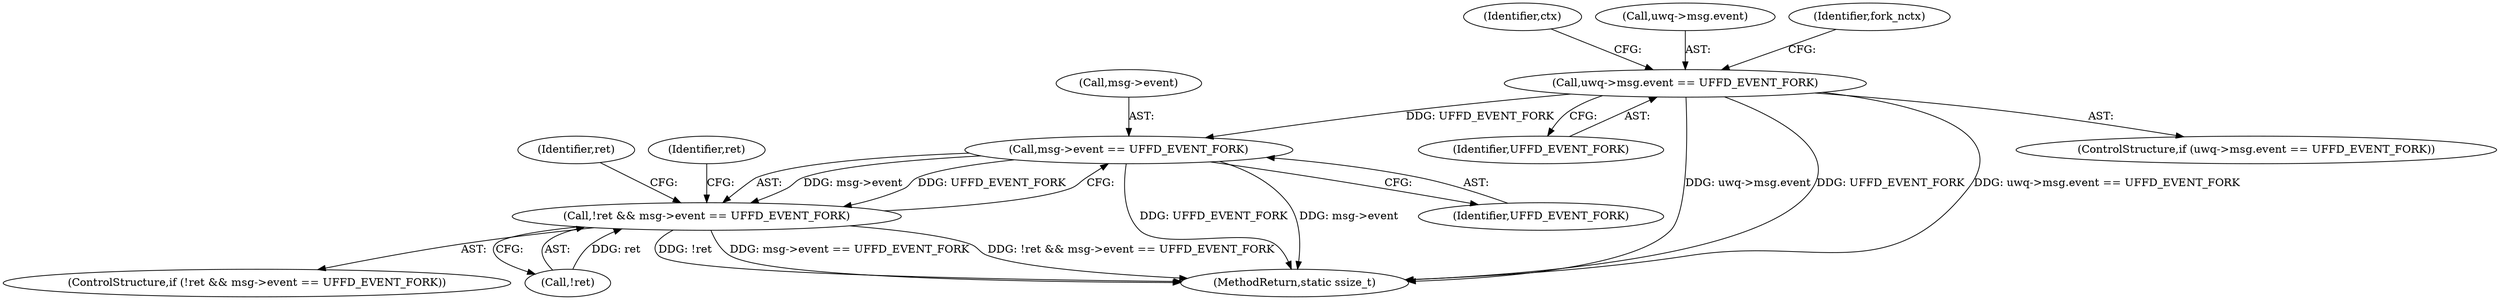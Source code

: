 digraph "0_linux_384632e67e0829deb8015ee6ad916b180049d252@pointer" {
"1000224" [label="(Call,uwq->msg.event == UFFD_EVENT_FORK)"];
"1000340" [label="(Call,msg->event == UFFD_EVENT_FORK)"];
"1000337" [label="(Call,!ret && msg->event == UFFD_EVENT_FORK)"];
"1000230" [label="(Identifier,UFFD_EVENT_FORK)"];
"1000268" [label="(Identifier,ctx)"];
"1000341" [label="(Call,msg->event)"];
"1000225" [label="(Call,uwq->msg.event)"];
"1000408" [label="(MethodReturn,static ssize_t)"];
"1000344" [label="(Identifier,UFFD_EVENT_FORK)"];
"1000224" [label="(Call,uwq->msg.event == UFFD_EVENT_FORK)"];
"1000340" [label="(Call,msg->event == UFFD_EVENT_FORK)"];
"1000336" [label="(ControlStructure,if (!ret && msg->event == UFFD_EVENT_FORK))"];
"1000337" [label="(Call,!ret && msg->event == UFFD_EVENT_FORK)"];
"1000407" [label="(Identifier,ret)"];
"1000233" [label="(Identifier,fork_nctx)"];
"1000347" [label="(Identifier,ret)"];
"1000223" [label="(ControlStructure,if (uwq->msg.event == UFFD_EVENT_FORK))"];
"1000338" [label="(Call,!ret)"];
"1000224" -> "1000223"  [label="AST: "];
"1000224" -> "1000230"  [label="CFG: "];
"1000225" -> "1000224"  [label="AST: "];
"1000230" -> "1000224"  [label="AST: "];
"1000233" -> "1000224"  [label="CFG: "];
"1000268" -> "1000224"  [label="CFG: "];
"1000224" -> "1000408"  [label="DDG: uwq->msg.event"];
"1000224" -> "1000408"  [label="DDG: UFFD_EVENT_FORK"];
"1000224" -> "1000408"  [label="DDG: uwq->msg.event == UFFD_EVENT_FORK"];
"1000224" -> "1000340"  [label="DDG: UFFD_EVENT_FORK"];
"1000340" -> "1000337"  [label="AST: "];
"1000340" -> "1000344"  [label="CFG: "];
"1000341" -> "1000340"  [label="AST: "];
"1000344" -> "1000340"  [label="AST: "];
"1000337" -> "1000340"  [label="CFG: "];
"1000340" -> "1000408"  [label="DDG: UFFD_EVENT_FORK"];
"1000340" -> "1000408"  [label="DDG: msg->event"];
"1000340" -> "1000337"  [label="DDG: msg->event"];
"1000340" -> "1000337"  [label="DDG: UFFD_EVENT_FORK"];
"1000337" -> "1000336"  [label="AST: "];
"1000337" -> "1000338"  [label="CFG: "];
"1000338" -> "1000337"  [label="AST: "];
"1000347" -> "1000337"  [label="CFG: "];
"1000407" -> "1000337"  [label="CFG: "];
"1000337" -> "1000408"  [label="DDG: !ret"];
"1000337" -> "1000408"  [label="DDG: msg->event == UFFD_EVENT_FORK"];
"1000337" -> "1000408"  [label="DDG: !ret && msg->event == UFFD_EVENT_FORK"];
"1000338" -> "1000337"  [label="DDG: ret"];
}
